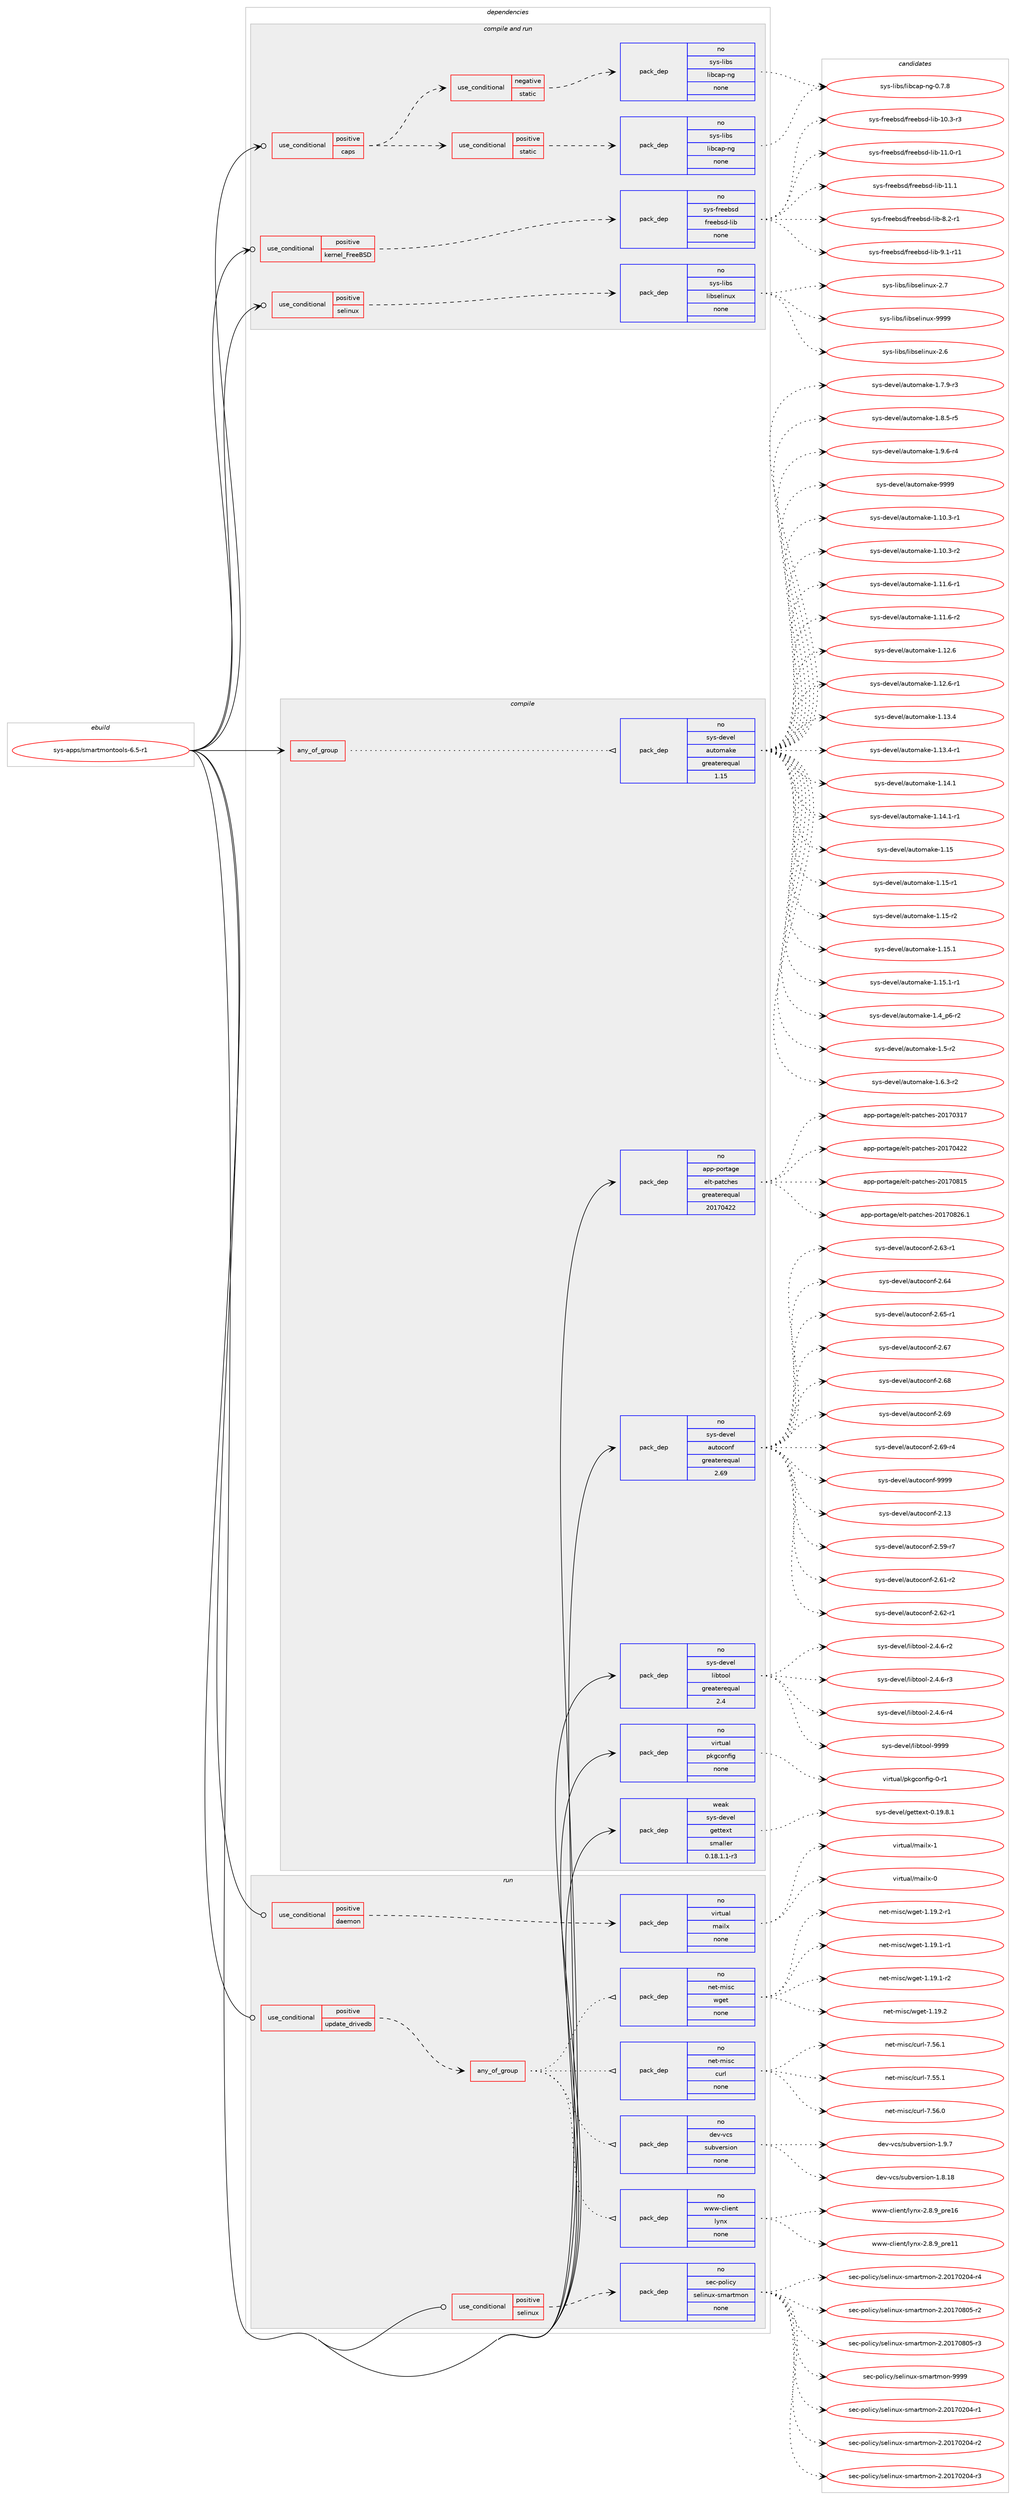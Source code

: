 digraph prolog {

# *************
# Graph options
# *************

newrank=true;
concentrate=true;
compound=true;
graph [rankdir=LR,fontname=Helvetica,fontsize=10,ranksep=1.5];#, ranksep=2.5, nodesep=0.2];
edge  [arrowhead=vee];
node  [fontname=Helvetica,fontsize=10];

# **********
# The ebuild
# **********

subgraph cluster_leftcol {
color=gray;
rank=same;
label=<<i>ebuild</i>>;
id [label="sys-apps/smartmontools-6.5-r1", color=red, width=4, href="../sys-apps/smartmontools-6.5-r1.svg"];
}

# ****************
# The dependencies
# ****************

subgraph cluster_midcol {
color=gray;
label=<<i>dependencies</i>>;
subgraph cluster_compile {
fillcolor="#eeeeee";
style=filled;
label=<<i>compile</i>>;
subgraph any7898 {
dependency472707 [label=<<TABLE BORDER="0" CELLBORDER="1" CELLSPACING="0" CELLPADDING="4"><TR><TD CELLPADDING="10">any_of_group</TD></TR></TABLE>>, shape=none, color=red];subgraph pack350595 {
dependency472708 [label=<<TABLE BORDER="0" CELLBORDER="1" CELLSPACING="0" CELLPADDING="4" WIDTH="220"><TR><TD ROWSPAN="6" CELLPADDING="30">pack_dep</TD></TR><TR><TD WIDTH="110">no</TD></TR><TR><TD>sys-devel</TD></TR><TR><TD>automake</TD></TR><TR><TD>greaterequal</TD></TR><TR><TD>1.15</TD></TR></TABLE>>, shape=none, color=blue];
}
dependency472707:e -> dependency472708:w [weight=20,style="dotted",arrowhead="oinv"];
}
id:e -> dependency472707:w [weight=20,style="solid",arrowhead="vee"];
subgraph pack350596 {
dependency472709 [label=<<TABLE BORDER="0" CELLBORDER="1" CELLSPACING="0" CELLPADDING="4" WIDTH="220"><TR><TD ROWSPAN="6" CELLPADDING="30">pack_dep</TD></TR><TR><TD WIDTH="110">no</TD></TR><TR><TD>app-portage</TD></TR><TR><TD>elt-patches</TD></TR><TR><TD>greaterequal</TD></TR><TR><TD>20170422</TD></TR></TABLE>>, shape=none, color=blue];
}
id:e -> dependency472709:w [weight=20,style="solid",arrowhead="vee"];
subgraph pack350597 {
dependency472710 [label=<<TABLE BORDER="0" CELLBORDER="1" CELLSPACING="0" CELLPADDING="4" WIDTH="220"><TR><TD ROWSPAN="6" CELLPADDING="30">pack_dep</TD></TR><TR><TD WIDTH="110">no</TD></TR><TR><TD>sys-devel</TD></TR><TR><TD>autoconf</TD></TR><TR><TD>greaterequal</TD></TR><TR><TD>2.69</TD></TR></TABLE>>, shape=none, color=blue];
}
id:e -> dependency472710:w [weight=20,style="solid",arrowhead="vee"];
subgraph pack350598 {
dependency472711 [label=<<TABLE BORDER="0" CELLBORDER="1" CELLSPACING="0" CELLPADDING="4" WIDTH="220"><TR><TD ROWSPAN="6" CELLPADDING="30">pack_dep</TD></TR><TR><TD WIDTH="110">no</TD></TR><TR><TD>sys-devel</TD></TR><TR><TD>libtool</TD></TR><TR><TD>greaterequal</TD></TR><TR><TD>2.4</TD></TR></TABLE>>, shape=none, color=blue];
}
id:e -> dependency472711:w [weight=20,style="solid",arrowhead="vee"];
subgraph pack350599 {
dependency472712 [label=<<TABLE BORDER="0" CELLBORDER="1" CELLSPACING="0" CELLPADDING="4" WIDTH="220"><TR><TD ROWSPAN="6" CELLPADDING="30">pack_dep</TD></TR><TR><TD WIDTH="110">no</TD></TR><TR><TD>virtual</TD></TR><TR><TD>pkgconfig</TD></TR><TR><TD>none</TD></TR><TR><TD></TD></TR></TABLE>>, shape=none, color=blue];
}
id:e -> dependency472712:w [weight=20,style="solid",arrowhead="vee"];
subgraph pack350600 {
dependency472713 [label=<<TABLE BORDER="0" CELLBORDER="1" CELLSPACING="0" CELLPADDING="4" WIDTH="220"><TR><TD ROWSPAN="6" CELLPADDING="30">pack_dep</TD></TR><TR><TD WIDTH="110">weak</TD></TR><TR><TD>sys-devel</TD></TR><TR><TD>gettext</TD></TR><TR><TD>smaller</TD></TR><TR><TD>0.18.1.1-r3</TD></TR></TABLE>>, shape=none, color=blue];
}
id:e -> dependency472713:w [weight=20,style="solid",arrowhead="vee"];
}
subgraph cluster_compileandrun {
fillcolor="#eeeeee";
style=filled;
label=<<i>compile and run</i>>;
subgraph cond113959 {
dependency472714 [label=<<TABLE BORDER="0" CELLBORDER="1" CELLSPACING="0" CELLPADDING="4"><TR><TD ROWSPAN="3" CELLPADDING="10">use_conditional</TD></TR><TR><TD>positive</TD></TR><TR><TD>caps</TD></TR></TABLE>>, shape=none, color=red];
subgraph cond113960 {
dependency472715 [label=<<TABLE BORDER="0" CELLBORDER="1" CELLSPACING="0" CELLPADDING="4"><TR><TD ROWSPAN="3" CELLPADDING="10">use_conditional</TD></TR><TR><TD>positive</TD></TR><TR><TD>static</TD></TR></TABLE>>, shape=none, color=red];
subgraph pack350601 {
dependency472716 [label=<<TABLE BORDER="0" CELLBORDER="1" CELLSPACING="0" CELLPADDING="4" WIDTH="220"><TR><TD ROWSPAN="6" CELLPADDING="30">pack_dep</TD></TR><TR><TD WIDTH="110">no</TD></TR><TR><TD>sys-libs</TD></TR><TR><TD>libcap-ng</TD></TR><TR><TD>none</TD></TR><TR><TD></TD></TR></TABLE>>, shape=none, color=blue];
}
dependency472715:e -> dependency472716:w [weight=20,style="dashed",arrowhead="vee"];
}
dependency472714:e -> dependency472715:w [weight=20,style="dashed",arrowhead="vee"];
subgraph cond113961 {
dependency472717 [label=<<TABLE BORDER="0" CELLBORDER="1" CELLSPACING="0" CELLPADDING="4"><TR><TD ROWSPAN="3" CELLPADDING="10">use_conditional</TD></TR><TR><TD>negative</TD></TR><TR><TD>static</TD></TR></TABLE>>, shape=none, color=red];
subgraph pack350602 {
dependency472718 [label=<<TABLE BORDER="0" CELLBORDER="1" CELLSPACING="0" CELLPADDING="4" WIDTH="220"><TR><TD ROWSPAN="6" CELLPADDING="30">pack_dep</TD></TR><TR><TD WIDTH="110">no</TD></TR><TR><TD>sys-libs</TD></TR><TR><TD>libcap-ng</TD></TR><TR><TD>none</TD></TR><TR><TD></TD></TR></TABLE>>, shape=none, color=blue];
}
dependency472717:e -> dependency472718:w [weight=20,style="dashed",arrowhead="vee"];
}
dependency472714:e -> dependency472717:w [weight=20,style="dashed",arrowhead="vee"];
}
id:e -> dependency472714:w [weight=20,style="solid",arrowhead="odotvee"];
subgraph cond113962 {
dependency472719 [label=<<TABLE BORDER="0" CELLBORDER="1" CELLSPACING="0" CELLPADDING="4"><TR><TD ROWSPAN="3" CELLPADDING="10">use_conditional</TD></TR><TR><TD>positive</TD></TR><TR><TD>kernel_FreeBSD</TD></TR></TABLE>>, shape=none, color=red];
subgraph pack350603 {
dependency472720 [label=<<TABLE BORDER="0" CELLBORDER="1" CELLSPACING="0" CELLPADDING="4" WIDTH="220"><TR><TD ROWSPAN="6" CELLPADDING="30">pack_dep</TD></TR><TR><TD WIDTH="110">no</TD></TR><TR><TD>sys-freebsd</TD></TR><TR><TD>freebsd-lib</TD></TR><TR><TD>none</TD></TR><TR><TD></TD></TR></TABLE>>, shape=none, color=blue];
}
dependency472719:e -> dependency472720:w [weight=20,style="dashed",arrowhead="vee"];
}
id:e -> dependency472719:w [weight=20,style="solid",arrowhead="odotvee"];
subgraph cond113963 {
dependency472721 [label=<<TABLE BORDER="0" CELLBORDER="1" CELLSPACING="0" CELLPADDING="4"><TR><TD ROWSPAN="3" CELLPADDING="10">use_conditional</TD></TR><TR><TD>positive</TD></TR><TR><TD>selinux</TD></TR></TABLE>>, shape=none, color=red];
subgraph pack350604 {
dependency472722 [label=<<TABLE BORDER="0" CELLBORDER="1" CELLSPACING="0" CELLPADDING="4" WIDTH="220"><TR><TD ROWSPAN="6" CELLPADDING="30">pack_dep</TD></TR><TR><TD WIDTH="110">no</TD></TR><TR><TD>sys-libs</TD></TR><TR><TD>libselinux</TD></TR><TR><TD>none</TD></TR><TR><TD></TD></TR></TABLE>>, shape=none, color=blue];
}
dependency472721:e -> dependency472722:w [weight=20,style="dashed",arrowhead="vee"];
}
id:e -> dependency472721:w [weight=20,style="solid",arrowhead="odotvee"];
}
subgraph cluster_run {
fillcolor="#eeeeee";
style=filled;
label=<<i>run</i>>;
subgraph cond113964 {
dependency472723 [label=<<TABLE BORDER="0" CELLBORDER="1" CELLSPACING="0" CELLPADDING="4"><TR><TD ROWSPAN="3" CELLPADDING="10">use_conditional</TD></TR><TR><TD>positive</TD></TR><TR><TD>daemon</TD></TR></TABLE>>, shape=none, color=red];
subgraph pack350605 {
dependency472724 [label=<<TABLE BORDER="0" CELLBORDER="1" CELLSPACING="0" CELLPADDING="4" WIDTH="220"><TR><TD ROWSPAN="6" CELLPADDING="30">pack_dep</TD></TR><TR><TD WIDTH="110">no</TD></TR><TR><TD>virtual</TD></TR><TR><TD>mailx</TD></TR><TR><TD>none</TD></TR><TR><TD></TD></TR></TABLE>>, shape=none, color=blue];
}
dependency472723:e -> dependency472724:w [weight=20,style="dashed",arrowhead="vee"];
}
id:e -> dependency472723:w [weight=20,style="solid",arrowhead="odot"];
subgraph cond113965 {
dependency472725 [label=<<TABLE BORDER="0" CELLBORDER="1" CELLSPACING="0" CELLPADDING="4"><TR><TD ROWSPAN="3" CELLPADDING="10">use_conditional</TD></TR><TR><TD>positive</TD></TR><TR><TD>selinux</TD></TR></TABLE>>, shape=none, color=red];
subgraph pack350606 {
dependency472726 [label=<<TABLE BORDER="0" CELLBORDER="1" CELLSPACING="0" CELLPADDING="4" WIDTH="220"><TR><TD ROWSPAN="6" CELLPADDING="30">pack_dep</TD></TR><TR><TD WIDTH="110">no</TD></TR><TR><TD>sec-policy</TD></TR><TR><TD>selinux-smartmon</TD></TR><TR><TD>none</TD></TR><TR><TD></TD></TR></TABLE>>, shape=none, color=blue];
}
dependency472725:e -> dependency472726:w [weight=20,style="dashed",arrowhead="vee"];
}
id:e -> dependency472725:w [weight=20,style="solid",arrowhead="odot"];
subgraph cond113966 {
dependency472727 [label=<<TABLE BORDER="0" CELLBORDER="1" CELLSPACING="0" CELLPADDING="4"><TR><TD ROWSPAN="3" CELLPADDING="10">use_conditional</TD></TR><TR><TD>positive</TD></TR><TR><TD>update_drivedb</TD></TR></TABLE>>, shape=none, color=red];
subgraph any7899 {
dependency472728 [label=<<TABLE BORDER="0" CELLBORDER="1" CELLSPACING="0" CELLPADDING="4"><TR><TD CELLPADDING="10">any_of_group</TD></TR></TABLE>>, shape=none, color=red];subgraph pack350607 {
dependency472729 [label=<<TABLE BORDER="0" CELLBORDER="1" CELLSPACING="0" CELLPADDING="4" WIDTH="220"><TR><TD ROWSPAN="6" CELLPADDING="30">pack_dep</TD></TR><TR><TD WIDTH="110">no</TD></TR><TR><TD>net-misc</TD></TR><TR><TD>curl</TD></TR><TR><TD>none</TD></TR><TR><TD></TD></TR></TABLE>>, shape=none, color=blue];
}
dependency472728:e -> dependency472729:w [weight=20,style="dotted",arrowhead="oinv"];
subgraph pack350608 {
dependency472730 [label=<<TABLE BORDER="0" CELLBORDER="1" CELLSPACING="0" CELLPADDING="4" WIDTH="220"><TR><TD ROWSPAN="6" CELLPADDING="30">pack_dep</TD></TR><TR><TD WIDTH="110">no</TD></TR><TR><TD>net-misc</TD></TR><TR><TD>wget</TD></TR><TR><TD>none</TD></TR><TR><TD></TD></TR></TABLE>>, shape=none, color=blue];
}
dependency472728:e -> dependency472730:w [weight=20,style="dotted",arrowhead="oinv"];
subgraph pack350609 {
dependency472731 [label=<<TABLE BORDER="0" CELLBORDER="1" CELLSPACING="0" CELLPADDING="4" WIDTH="220"><TR><TD ROWSPAN="6" CELLPADDING="30">pack_dep</TD></TR><TR><TD WIDTH="110">no</TD></TR><TR><TD>www-client</TD></TR><TR><TD>lynx</TD></TR><TR><TD>none</TD></TR><TR><TD></TD></TR></TABLE>>, shape=none, color=blue];
}
dependency472728:e -> dependency472731:w [weight=20,style="dotted",arrowhead="oinv"];
subgraph pack350610 {
dependency472732 [label=<<TABLE BORDER="0" CELLBORDER="1" CELLSPACING="0" CELLPADDING="4" WIDTH="220"><TR><TD ROWSPAN="6" CELLPADDING="30">pack_dep</TD></TR><TR><TD WIDTH="110">no</TD></TR><TR><TD>dev-vcs</TD></TR><TR><TD>subversion</TD></TR><TR><TD>none</TD></TR><TR><TD></TD></TR></TABLE>>, shape=none, color=blue];
}
dependency472728:e -> dependency472732:w [weight=20,style="dotted",arrowhead="oinv"];
}
dependency472727:e -> dependency472728:w [weight=20,style="dashed",arrowhead="vee"];
}
id:e -> dependency472727:w [weight=20,style="solid",arrowhead="odot"];
}
}

# **************
# The candidates
# **************

subgraph cluster_choices {
rank=same;
color=gray;
label=<<i>candidates</i>>;

subgraph choice350595 {
color=black;
nodesep=1;
choice11512111545100101118101108479711711611110997107101454946494846514511449 [label="sys-devel/automake-1.10.3-r1", color=red, width=4,href="../sys-devel/automake-1.10.3-r1.svg"];
choice11512111545100101118101108479711711611110997107101454946494846514511450 [label="sys-devel/automake-1.10.3-r2", color=red, width=4,href="../sys-devel/automake-1.10.3-r2.svg"];
choice11512111545100101118101108479711711611110997107101454946494946544511449 [label="sys-devel/automake-1.11.6-r1", color=red, width=4,href="../sys-devel/automake-1.11.6-r1.svg"];
choice11512111545100101118101108479711711611110997107101454946494946544511450 [label="sys-devel/automake-1.11.6-r2", color=red, width=4,href="../sys-devel/automake-1.11.6-r2.svg"];
choice1151211154510010111810110847971171161111099710710145494649504654 [label="sys-devel/automake-1.12.6", color=red, width=4,href="../sys-devel/automake-1.12.6.svg"];
choice11512111545100101118101108479711711611110997107101454946495046544511449 [label="sys-devel/automake-1.12.6-r1", color=red, width=4,href="../sys-devel/automake-1.12.6-r1.svg"];
choice1151211154510010111810110847971171161111099710710145494649514652 [label="sys-devel/automake-1.13.4", color=red, width=4,href="../sys-devel/automake-1.13.4.svg"];
choice11512111545100101118101108479711711611110997107101454946495146524511449 [label="sys-devel/automake-1.13.4-r1", color=red, width=4,href="../sys-devel/automake-1.13.4-r1.svg"];
choice1151211154510010111810110847971171161111099710710145494649524649 [label="sys-devel/automake-1.14.1", color=red, width=4,href="../sys-devel/automake-1.14.1.svg"];
choice11512111545100101118101108479711711611110997107101454946495246494511449 [label="sys-devel/automake-1.14.1-r1", color=red, width=4,href="../sys-devel/automake-1.14.1-r1.svg"];
choice115121115451001011181011084797117116111109971071014549464953 [label="sys-devel/automake-1.15", color=red, width=4,href="../sys-devel/automake-1.15.svg"];
choice1151211154510010111810110847971171161111099710710145494649534511449 [label="sys-devel/automake-1.15-r1", color=red, width=4,href="../sys-devel/automake-1.15-r1.svg"];
choice1151211154510010111810110847971171161111099710710145494649534511450 [label="sys-devel/automake-1.15-r2", color=red, width=4,href="../sys-devel/automake-1.15-r2.svg"];
choice1151211154510010111810110847971171161111099710710145494649534649 [label="sys-devel/automake-1.15.1", color=red, width=4,href="../sys-devel/automake-1.15.1.svg"];
choice11512111545100101118101108479711711611110997107101454946495346494511449 [label="sys-devel/automake-1.15.1-r1", color=red, width=4,href="../sys-devel/automake-1.15.1-r1.svg"];
choice115121115451001011181011084797117116111109971071014549465295112544511450 [label="sys-devel/automake-1.4_p6-r2", color=red, width=4,href="../sys-devel/automake-1.4_p6-r2.svg"];
choice11512111545100101118101108479711711611110997107101454946534511450 [label="sys-devel/automake-1.5-r2", color=red, width=4,href="../sys-devel/automake-1.5-r2.svg"];
choice115121115451001011181011084797117116111109971071014549465446514511450 [label="sys-devel/automake-1.6.3-r2", color=red, width=4,href="../sys-devel/automake-1.6.3-r2.svg"];
choice115121115451001011181011084797117116111109971071014549465546574511451 [label="sys-devel/automake-1.7.9-r3", color=red, width=4,href="../sys-devel/automake-1.7.9-r3.svg"];
choice115121115451001011181011084797117116111109971071014549465646534511453 [label="sys-devel/automake-1.8.5-r5", color=red, width=4,href="../sys-devel/automake-1.8.5-r5.svg"];
choice115121115451001011181011084797117116111109971071014549465746544511452 [label="sys-devel/automake-1.9.6-r4", color=red, width=4,href="../sys-devel/automake-1.9.6-r4.svg"];
choice115121115451001011181011084797117116111109971071014557575757 [label="sys-devel/automake-9999", color=red, width=4,href="../sys-devel/automake-9999.svg"];
dependency472708:e -> choice11512111545100101118101108479711711611110997107101454946494846514511449:w [style=dotted,weight="100"];
dependency472708:e -> choice11512111545100101118101108479711711611110997107101454946494846514511450:w [style=dotted,weight="100"];
dependency472708:e -> choice11512111545100101118101108479711711611110997107101454946494946544511449:w [style=dotted,weight="100"];
dependency472708:e -> choice11512111545100101118101108479711711611110997107101454946494946544511450:w [style=dotted,weight="100"];
dependency472708:e -> choice1151211154510010111810110847971171161111099710710145494649504654:w [style=dotted,weight="100"];
dependency472708:e -> choice11512111545100101118101108479711711611110997107101454946495046544511449:w [style=dotted,weight="100"];
dependency472708:e -> choice1151211154510010111810110847971171161111099710710145494649514652:w [style=dotted,weight="100"];
dependency472708:e -> choice11512111545100101118101108479711711611110997107101454946495146524511449:w [style=dotted,weight="100"];
dependency472708:e -> choice1151211154510010111810110847971171161111099710710145494649524649:w [style=dotted,weight="100"];
dependency472708:e -> choice11512111545100101118101108479711711611110997107101454946495246494511449:w [style=dotted,weight="100"];
dependency472708:e -> choice115121115451001011181011084797117116111109971071014549464953:w [style=dotted,weight="100"];
dependency472708:e -> choice1151211154510010111810110847971171161111099710710145494649534511449:w [style=dotted,weight="100"];
dependency472708:e -> choice1151211154510010111810110847971171161111099710710145494649534511450:w [style=dotted,weight="100"];
dependency472708:e -> choice1151211154510010111810110847971171161111099710710145494649534649:w [style=dotted,weight="100"];
dependency472708:e -> choice11512111545100101118101108479711711611110997107101454946495346494511449:w [style=dotted,weight="100"];
dependency472708:e -> choice115121115451001011181011084797117116111109971071014549465295112544511450:w [style=dotted,weight="100"];
dependency472708:e -> choice11512111545100101118101108479711711611110997107101454946534511450:w [style=dotted,weight="100"];
dependency472708:e -> choice115121115451001011181011084797117116111109971071014549465446514511450:w [style=dotted,weight="100"];
dependency472708:e -> choice115121115451001011181011084797117116111109971071014549465546574511451:w [style=dotted,weight="100"];
dependency472708:e -> choice115121115451001011181011084797117116111109971071014549465646534511453:w [style=dotted,weight="100"];
dependency472708:e -> choice115121115451001011181011084797117116111109971071014549465746544511452:w [style=dotted,weight="100"];
dependency472708:e -> choice115121115451001011181011084797117116111109971071014557575757:w [style=dotted,weight="100"];
}
subgraph choice350596 {
color=black;
nodesep=1;
choice97112112451121111141169710310147101108116451129711699104101115455048495548514955 [label="app-portage/elt-patches-20170317", color=red, width=4,href="../app-portage/elt-patches-20170317.svg"];
choice97112112451121111141169710310147101108116451129711699104101115455048495548525050 [label="app-portage/elt-patches-20170422", color=red, width=4,href="../app-portage/elt-patches-20170422.svg"];
choice97112112451121111141169710310147101108116451129711699104101115455048495548564953 [label="app-portage/elt-patches-20170815", color=red, width=4,href="../app-portage/elt-patches-20170815.svg"];
choice971121124511211111411697103101471011081164511297116991041011154550484955485650544649 [label="app-portage/elt-patches-20170826.1", color=red, width=4,href="../app-portage/elt-patches-20170826.1.svg"];
dependency472709:e -> choice97112112451121111141169710310147101108116451129711699104101115455048495548514955:w [style=dotted,weight="100"];
dependency472709:e -> choice97112112451121111141169710310147101108116451129711699104101115455048495548525050:w [style=dotted,weight="100"];
dependency472709:e -> choice97112112451121111141169710310147101108116451129711699104101115455048495548564953:w [style=dotted,weight="100"];
dependency472709:e -> choice971121124511211111411697103101471011081164511297116991041011154550484955485650544649:w [style=dotted,weight="100"];
}
subgraph choice350597 {
color=black;
nodesep=1;
choice115121115451001011181011084797117116111991111101024550464951 [label="sys-devel/autoconf-2.13", color=red, width=4,href="../sys-devel/autoconf-2.13.svg"];
choice1151211154510010111810110847971171161119911111010245504653574511455 [label="sys-devel/autoconf-2.59-r7", color=red, width=4,href="../sys-devel/autoconf-2.59-r7.svg"];
choice1151211154510010111810110847971171161119911111010245504654494511450 [label="sys-devel/autoconf-2.61-r2", color=red, width=4,href="../sys-devel/autoconf-2.61-r2.svg"];
choice1151211154510010111810110847971171161119911111010245504654504511449 [label="sys-devel/autoconf-2.62-r1", color=red, width=4,href="../sys-devel/autoconf-2.62-r1.svg"];
choice1151211154510010111810110847971171161119911111010245504654514511449 [label="sys-devel/autoconf-2.63-r1", color=red, width=4,href="../sys-devel/autoconf-2.63-r1.svg"];
choice115121115451001011181011084797117116111991111101024550465452 [label="sys-devel/autoconf-2.64", color=red, width=4,href="../sys-devel/autoconf-2.64.svg"];
choice1151211154510010111810110847971171161119911111010245504654534511449 [label="sys-devel/autoconf-2.65-r1", color=red, width=4,href="../sys-devel/autoconf-2.65-r1.svg"];
choice115121115451001011181011084797117116111991111101024550465455 [label="sys-devel/autoconf-2.67", color=red, width=4,href="../sys-devel/autoconf-2.67.svg"];
choice115121115451001011181011084797117116111991111101024550465456 [label="sys-devel/autoconf-2.68", color=red, width=4,href="../sys-devel/autoconf-2.68.svg"];
choice115121115451001011181011084797117116111991111101024550465457 [label="sys-devel/autoconf-2.69", color=red, width=4,href="../sys-devel/autoconf-2.69.svg"];
choice1151211154510010111810110847971171161119911111010245504654574511452 [label="sys-devel/autoconf-2.69-r4", color=red, width=4,href="../sys-devel/autoconf-2.69-r4.svg"];
choice115121115451001011181011084797117116111991111101024557575757 [label="sys-devel/autoconf-9999", color=red, width=4,href="../sys-devel/autoconf-9999.svg"];
dependency472710:e -> choice115121115451001011181011084797117116111991111101024550464951:w [style=dotted,weight="100"];
dependency472710:e -> choice1151211154510010111810110847971171161119911111010245504653574511455:w [style=dotted,weight="100"];
dependency472710:e -> choice1151211154510010111810110847971171161119911111010245504654494511450:w [style=dotted,weight="100"];
dependency472710:e -> choice1151211154510010111810110847971171161119911111010245504654504511449:w [style=dotted,weight="100"];
dependency472710:e -> choice1151211154510010111810110847971171161119911111010245504654514511449:w [style=dotted,weight="100"];
dependency472710:e -> choice115121115451001011181011084797117116111991111101024550465452:w [style=dotted,weight="100"];
dependency472710:e -> choice1151211154510010111810110847971171161119911111010245504654534511449:w [style=dotted,weight="100"];
dependency472710:e -> choice115121115451001011181011084797117116111991111101024550465455:w [style=dotted,weight="100"];
dependency472710:e -> choice115121115451001011181011084797117116111991111101024550465456:w [style=dotted,weight="100"];
dependency472710:e -> choice115121115451001011181011084797117116111991111101024550465457:w [style=dotted,weight="100"];
dependency472710:e -> choice1151211154510010111810110847971171161119911111010245504654574511452:w [style=dotted,weight="100"];
dependency472710:e -> choice115121115451001011181011084797117116111991111101024557575757:w [style=dotted,weight="100"];
}
subgraph choice350598 {
color=black;
nodesep=1;
choice1151211154510010111810110847108105981161111111084550465246544511450 [label="sys-devel/libtool-2.4.6-r2", color=red, width=4,href="../sys-devel/libtool-2.4.6-r2.svg"];
choice1151211154510010111810110847108105981161111111084550465246544511451 [label="sys-devel/libtool-2.4.6-r3", color=red, width=4,href="../sys-devel/libtool-2.4.6-r3.svg"];
choice1151211154510010111810110847108105981161111111084550465246544511452 [label="sys-devel/libtool-2.4.6-r4", color=red, width=4,href="../sys-devel/libtool-2.4.6-r4.svg"];
choice1151211154510010111810110847108105981161111111084557575757 [label="sys-devel/libtool-9999", color=red, width=4,href="../sys-devel/libtool-9999.svg"];
dependency472711:e -> choice1151211154510010111810110847108105981161111111084550465246544511450:w [style=dotted,weight="100"];
dependency472711:e -> choice1151211154510010111810110847108105981161111111084550465246544511451:w [style=dotted,weight="100"];
dependency472711:e -> choice1151211154510010111810110847108105981161111111084550465246544511452:w [style=dotted,weight="100"];
dependency472711:e -> choice1151211154510010111810110847108105981161111111084557575757:w [style=dotted,weight="100"];
}
subgraph choice350599 {
color=black;
nodesep=1;
choice11810511411611797108471121071039911111010210510345484511449 [label="virtual/pkgconfig-0-r1", color=red, width=4,href="../virtual/pkgconfig-0-r1.svg"];
dependency472712:e -> choice11810511411611797108471121071039911111010210510345484511449:w [style=dotted,weight="100"];
}
subgraph choice350600 {
color=black;
nodesep=1;
choice1151211154510010111810110847103101116116101120116454846495746564649 [label="sys-devel/gettext-0.19.8.1", color=red, width=4,href="../sys-devel/gettext-0.19.8.1.svg"];
dependency472713:e -> choice1151211154510010111810110847103101116116101120116454846495746564649:w [style=dotted,weight="100"];
}
subgraph choice350601 {
color=black;
nodesep=1;
choice11512111545108105981154710810598999711245110103454846554656 [label="sys-libs/libcap-ng-0.7.8", color=red, width=4,href="../sys-libs/libcap-ng-0.7.8.svg"];
dependency472716:e -> choice11512111545108105981154710810598999711245110103454846554656:w [style=dotted,weight="100"];
}
subgraph choice350602 {
color=black;
nodesep=1;
choice11512111545108105981154710810598999711245110103454846554656 [label="sys-libs/libcap-ng-0.7.8", color=red, width=4,href="../sys-libs/libcap-ng-0.7.8.svg"];
dependency472718:e -> choice11512111545108105981154710810598999711245110103454846554656:w [style=dotted,weight="100"];
}
subgraph choice350603 {
color=black;
nodesep=1;
choice11512111545102114101101981151004710211410110198115100451081059845494846514511451 [label="sys-freebsd/freebsd-lib-10.3-r3", color=red, width=4,href="../sys-freebsd/freebsd-lib-10.3-r3.svg"];
choice11512111545102114101101981151004710211410110198115100451081059845494946484511449 [label="sys-freebsd/freebsd-lib-11.0-r1", color=red, width=4,href="../sys-freebsd/freebsd-lib-11.0-r1.svg"];
choice1151211154510211410110198115100471021141011019811510045108105984549494649 [label="sys-freebsd/freebsd-lib-11.1", color=red, width=4,href="../sys-freebsd/freebsd-lib-11.1.svg"];
choice115121115451021141011019811510047102114101101981151004510810598455646504511449 [label="sys-freebsd/freebsd-lib-8.2-r1", color=red, width=4,href="../sys-freebsd/freebsd-lib-8.2-r1.svg"];
choice11512111545102114101101981151004710211410110198115100451081059845574649451144949 [label="sys-freebsd/freebsd-lib-9.1-r11", color=red, width=4,href="../sys-freebsd/freebsd-lib-9.1-r11.svg"];
dependency472720:e -> choice11512111545102114101101981151004710211410110198115100451081059845494846514511451:w [style=dotted,weight="100"];
dependency472720:e -> choice11512111545102114101101981151004710211410110198115100451081059845494946484511449:w [style=dotted,weight="100"];
dependency472720:e -> choice1151211154510211410110198115100471021141011019811510045108105984549494649:w [style=dotted,weight="100"];
dependency472720:e -> choice115121115451021141011019811510047102114101101981151004510810598455646504511449:w [style=dotted,weight="100"];
dependency472720:e -> choice11512111545102114101101981151004710211410110198115100451081059845574649451144949:w [style=dotted,weight="100"];
}
subgraph choice350604 {
color=black;
nodesep=1;
choice1151211154510810598115471081059811510110810511011712045504654 [label="sys-libs/libselinux-2.6", color=red, width=4,href="../sys-libs/libselinux-2.6.svg"];
choice1151211154510810598115471081059811510110810511011712045504655 [label="sys-libs/libselinux-2.7", color=red, width=4,href="../sys-libs/libselinux-2.7.svg"];
choice115121115451081059811547108105981151011081051101171204557575757 [label="sys-libs/libselinux-9999", color=red, width=4,href="../sys-libs/libselinux-9999.svg"];
dependency472722:e -> choice1151211154510810598115471081059811510110810511011712045504654:w [style=dotted,weight="100"];
dependency472722:e -> choice1151211154510810598115471081059811510110810511011712045504655:w [style=dotted,weight="100"];
dependency472722:e -> choice115121115451081059811547108105981151011081051101171204557575757:w [style=dotted,weight="100"];
}
subgraph choice350605 {
color=black;
nodesep=1;
choice1181051141161179710847109971051081204548 [label="virtual/mailx-0", color=red, width=4,href="../virtual/mailx-0.svg"];
choice1181051141161179710847109971051081204549 [label="virtual/mailx-1", color=red, width=4,href="../virtual/mailx-1.svg"];
dependency472724:e -> choice1181051141161179710847109971051081204548:w [style=dotted,weight="100"];
dependency472724:e -> choice1181051141161179710847109971051081204549:w [style=dotted,weight="100"];
}
subgraph choice350606 {
color=black;
nodesep=1;
choice11510199451121111081059912147115101108105110117120451151099711411610911111045504650484955485048524511449 [label="sec-policy/selinux-smartmon-2.20170204-r1", color=red, width=4,href="../sec-policy/selinux-smartmon-2.20170204-r1.svg"];
choice11510199451121111081059912147115101108105110117120451151099711411610911111045504650484955485048524511450 [label="sec-policy/selinux-smartmon-2.20170204-r2", color=red, width=4,href="../sec-policy/selinux-smartmon-2.20170204-r2.svg"];
choice11510199451121111081059912147115101108105110117120451151099711411610911111045504650484955485048524511451 [label="sec-policy/selinux-smartmon-2.20170204-r3", color=red, width=4,href="../sec-policy/selinux-smartmon-2.20170204-r3.svg"];
choice11510199451121111081059912147115101108105110117120451151099711411610911111045504650484955485048524511452 [label="sec-policy/selinux-smartmon-2.20170204-r4", color=red, width=4,href="../sec-policy/selinux-smartmon-2.20170204-r4.svg"];
choice11510199451121111081059912147115101108105110117120451151099711411610911111045504650484955485648534511450 [label="sec-policy/selinux-smartmon-2.20170805-r2", color=red, width=4,href="../sec-policy/selinux-smartmon-2.20170805-r2.svg"];
choice11510199451121111081059912147115101108105110117120451151099711411610911111045504650484955485648534511451 [label="sec-policy/selinux-smartmon-2.20170805-r3", color=red, width=4,href="../sec-policy/selinux-smartmon-2.20170805-r3.svg"];
choice1151019945112111108105991214711510110810511011712045115109971141161091111104557575757 [label="sec-policy/selinux-smartmon-9999", color=red, width=4,href="../sec-policy/selinux-smartmon-9999.svg"];
dependency472726:e -> choice11510199451121111081059912147115101108105110117120451151099711411610911111045504650484955485048524511449:w [style=dotted,weight="100"];
dependency472726:e -> choice11510199451121111081059912147115101108105110117120451151099711411610911111045504650484955485048524511450:w [style=dotted,weight="100"];
dependency472726:e -> choice11510199451121111081059912147115101108105110117120451151099711411610911111045504650484955485048524511451:w [style=dotted,weight="100"];
dependency472726:e -> choice11510199451121111081059912147115101108105110117120451151099711411610911111045504650484955485048524511452:w [style=dotted,weight="100"];
dependency472726:e -> choice11510199451121111081059912147115101108105110117120451151099711411610911111045504650484955485648534511450:w [style=dotted,weight="100"];
dependency472726:e -> choice11510199451121111081059912147115101108105110117120451151099711411610911111045504650484955485648534511451:w [style=dotted,weight="100"];
dependency472726:e -> choice1151019945112111108105991214711510110810511011712045115109971141161091111104557575757:w [style=dotted,weight="100"];
}
subgraph choice350607 {
color=black;
nodesep=1;
choice1101011164510910511599479911711410845554653534649 [label="net-misc/curl-7.55.1", color=red, width=4,href="../net-misc/curl-7.55.1.svg"];
choice1101011164510910511599479911711410845554653544648 [label="net-misc/curl-7.56.0", color=red, width=4,href="../net-misc/curl-7.56.0.svg"];
choice1101011164510910511599479911711410845554653544649 [label="net-misc/curl-7.56.1", color=red, width=4,href="../net-misc/curl-7.56.1.svg"];
dependency472729:e -> choice1101011164510910511599479911711410845554653534649:w [style=dotted,weight="100"];
dependency472729:e -> choice1101011164510910511599479911711410845554653544648:w [style=dotted,weight="100"];
dependency472729:e -> choice1101011164510910511599479911711410845554653544649:w [style=dotted,weight="100"];
}
subgraph choice350608 {
color=black;
nodesep=1;
choice110101116451091051159947119103101116454946495746494511449 [label="net-misc/wget-1.19.1-r1", color=red, width=4,href="../net-misc/wget-1.19.1-r1.svg"];
choice110101116451091051159947119103101116454946495746494511450 [label="net-misc/wget-1.19.1-r2", color=red, width=4,href="../net-misc/wget-1.19.1-r2.svg"];
choice11010111645109105115994711910310111645494649574650 [label="net-misc/wget-1.19.2", color=red, width=4,href="../net-misc/wget-1.19.2.svg"];
choice110101116451091051159947119103101116454946495746504511449 [label="net-misc/wget-1.19.2-r1", color=red, width=4,href="../net-misc/wget-1.19.2-r1.svg"];
dependency472730:e -> choice110101116451091051159947119103101116454946495746494511449:w [style=dotted,weight="100"];
dependency472730:e -> choice110101116451091051159947119103101116454946495746494511450:w [style=dotted,weight="100"];
dependency472730:e -> choice11010111645109105115994711910310111645494649574650:w [style=dotted,weight="100"];
dependency472730:e -> choice110101116451091051159947119103101116454946495746504511449:w [style=dotted,weight="100"];
}
subgraph choice350609 {
color=black;
nodesep=1;
choice119119119459910810510111011647108121110120455046564657951121141014949 [label="www-client/lynx-2.8.9_pre11", color=red, width=4,href="../www-client/lynx-2.8.9_pre11.svg"];
choice119119119459910810510111011647108121110120455046564657951121141014954 [label="www-client/lynx-2.8.9_pre16", color=red, width=4,href="../www-client/lynx-2.8.9_pre16.svg"];
dependency472731:e -> choice119119119459910810510111011647108121110120455046564657951121141014949:w [style=dotted,weight="100"];
dependency472731:e -> choice119119119459910810510111011647108121110120455046564657951121141014954:w [style=dotted,weight="100"];
}
subgraph choice350610 {
color=black;
nodesep=1;
choice1001011184511899115471151179811810111411510511111045494656464956 [label="dev-vcs/subversion-1.8.18", color=red, width=4,href="../dev-vcs/subversion-1.8.18.svg"];
choice10010111845118991154711511798118101114115105111110454946574655 [label="dev-vcs/subversion-1.9.7", color=red, width=4,href="../dev-vcs/subversion-1.9.7.svg"];
dependency472732:e -> choice1001011184511899115471151179811810111411510511111045494656464956:w [style=dotted,weight="100"];
dependency472732:e -> choice10010111845118991154711511798118101114115105111110454946574655:w [style=dotted,weight="100"];
}
}

}
